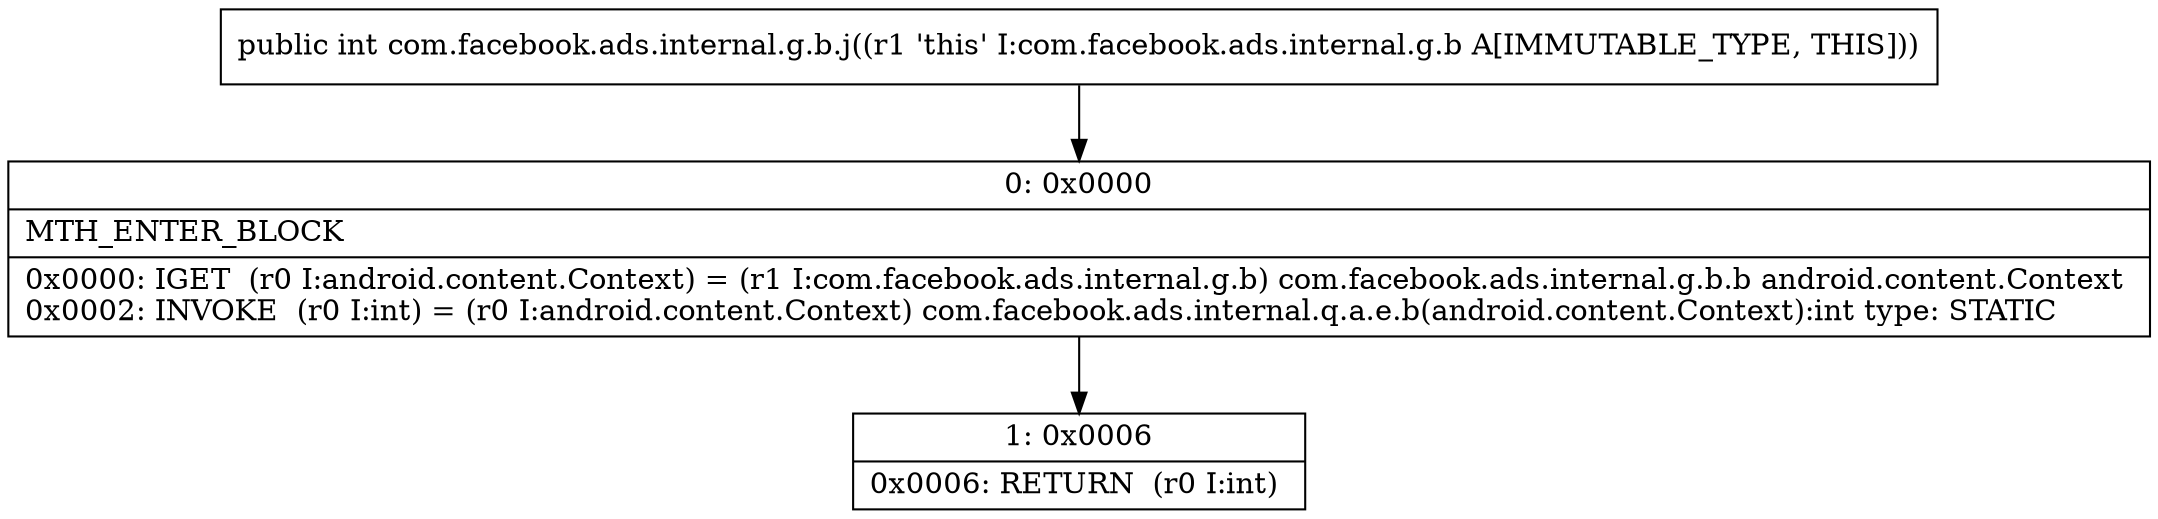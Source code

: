 digraph "CFG forcom.facebook.ads.internal.g.b.j()I" {
Node_0 [shape=record,label="{0\:\ 0x0000|MTH_ENTER_BLOCK\l|0x0000: IGET  (r0 I:android.content.Context) = (r1 I:com.facebook.ads.internal.g.b) com.facebook.ads.internal.g.b.b android.content.Context \l0x0002: INVOKE  (r0 I:int) = (r0 I:android.content.Context) com.facebook.ads.internal.q.a.e.b(android.content.Context):int type: STATIC \l}"];
Node_1 [shape=record,label="{1\:\ 0x0006|0x0006: RETURN  (r0 I:int) \l}"];
MethodNode[shape=record,label="{public int com.facebook.ads.internal.g.b.j((r1 'this' I:com.facebook.ads.internal.g.b A[IMMUTABLE_TYPE, THIS])) }"];
MethodNode -> Node_0;
Node_0 -> Node_1;
}

